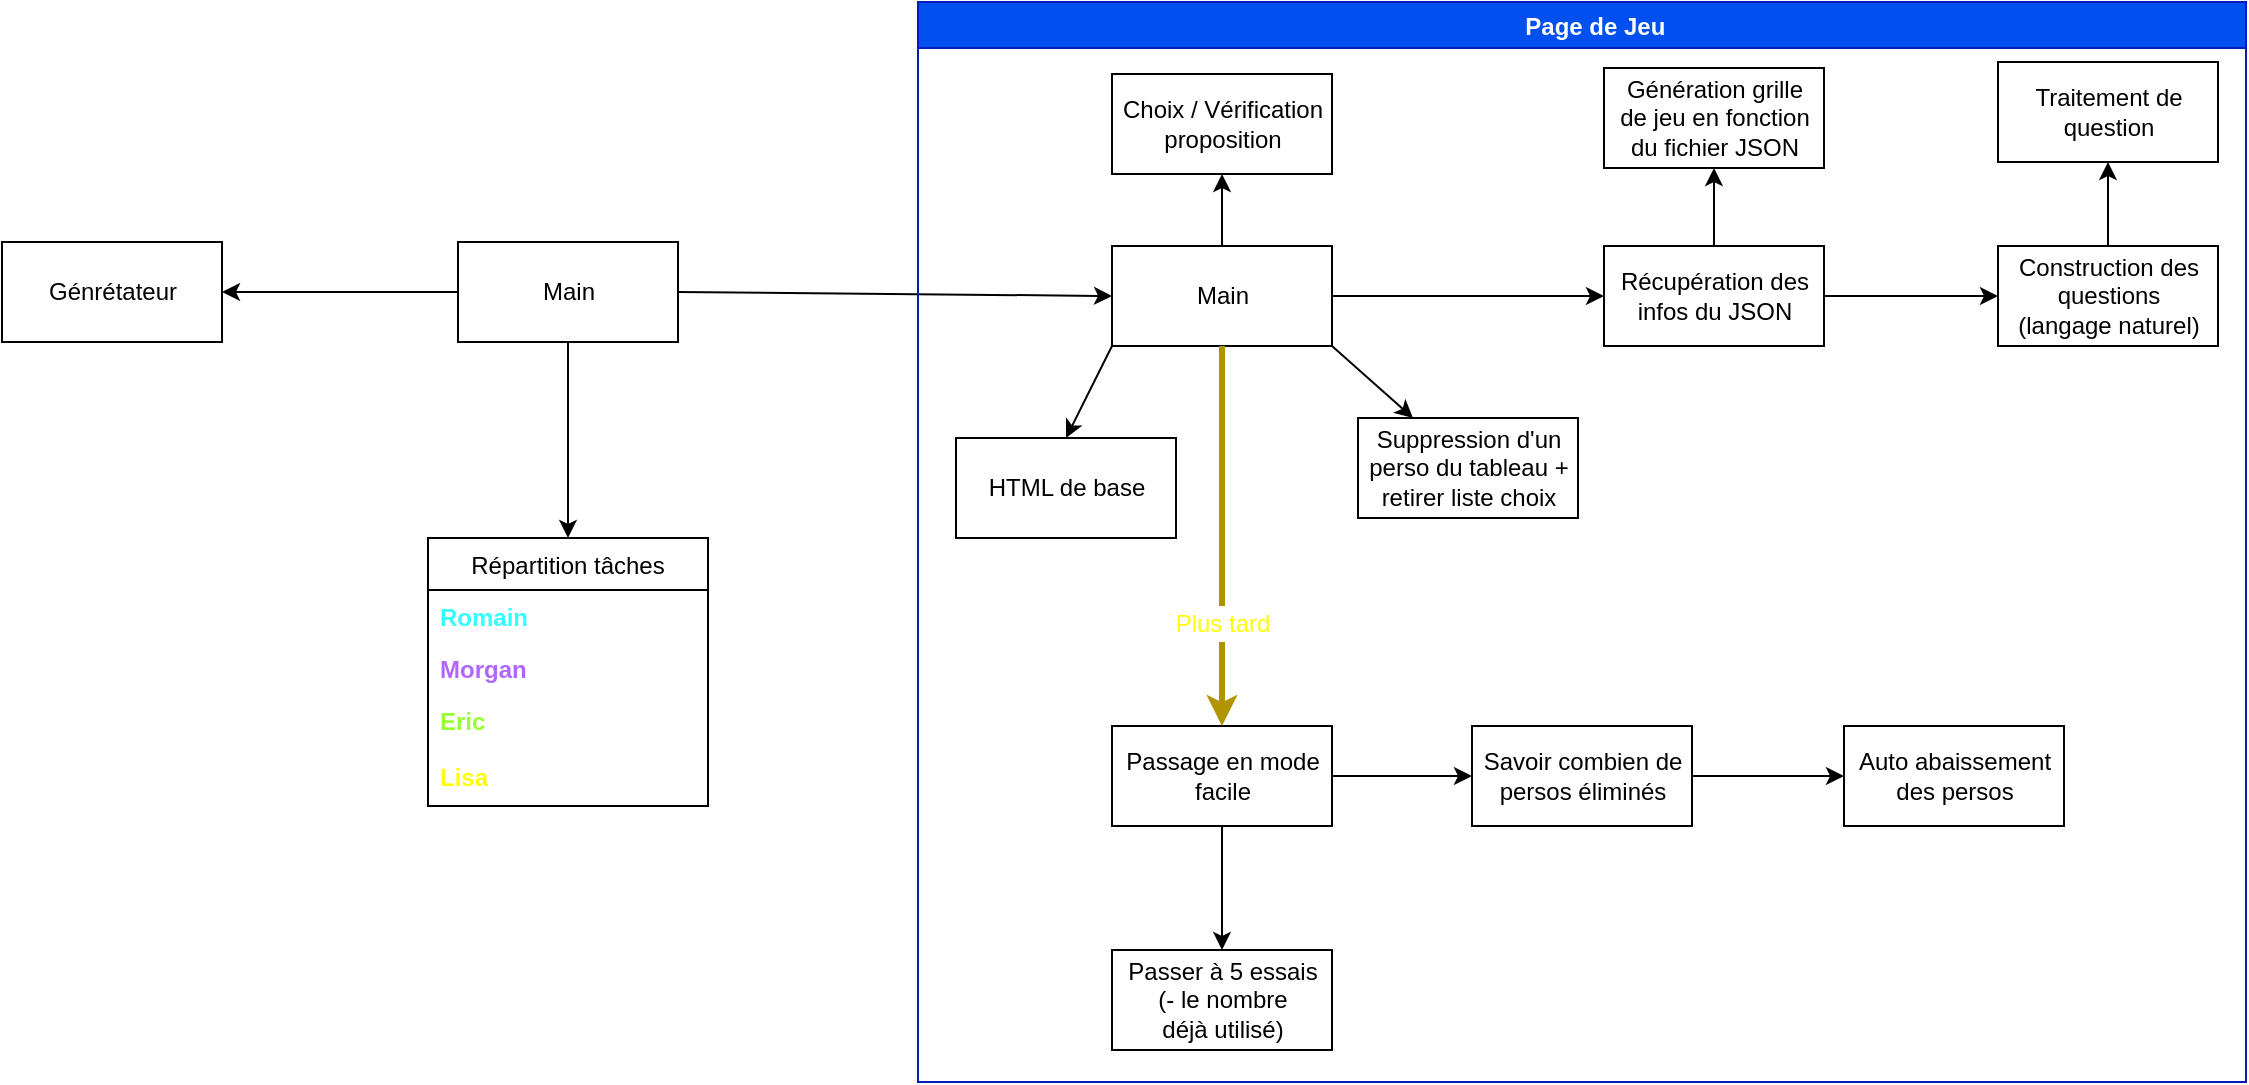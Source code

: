 <mxfile>
    <diagram id="qMyLJuKl_yyuFvdXFcjr" name="Page-1">
        <mxGraphModel dx="1107" dy="786" grid="0" gridSize="10" guides="1" tooltips="1" connect="1" arrows="1" fold="1" page="0" pageScale="1" pageWidth="1169" pageHeight="827" background="none" math="0" shadow="0">
            <root>
                <mxCell id="0"/>
                <mxCell id="1" parent="0"/>
                <mxCell id="5" style="edgeStyle=none;html=1;exitX=0;exitY=0.5;exitDx=0;exitDy=0;entryX=1;entryY=0.5;entryDx=0;entryDy=0;" edge="1" parent="1" source="2" target="3">
                    <mxGeometry relative="1" as="geometry"/>
                </mxCell>
                <mxCell id="6" style="edgeStyle=none;html=1;exitX=1;exitY=0.5;exitDx=0;exitDy=0;entryX=0;entryY=0.5;entryDx=0;entryDy=0;" edge="1" parent="1" source="2" target="4">
                    <mxGeometry relative="1" as="geometry"/>
                </mxCell>
                <mxCell id="36" style="edgeStyle=none;html=1;exitX=0.5;exitY=1;exitDx=0;exitDy=0;entryX=0.5;entryY=0;entryDx=0;entryDy=0;fontColor=#FFFF00;" edge="1" parent="1" source="2" target="31">
                    <mxGeometry relative="1" as="geometry"/>
                </mxCell>
                <mxCell id="2" value="Main" style="html=1;" vertex="1" parent="1">
                    <mxGeometry x="589" y="326" width="110" height="50" as="geometry"/>
                </mxCell>
                <mxCell id="3" value="Génrétateur" style="html=1;" vertex="1" parent="1">
                    <mxGeometry x="361" y="326" width="110" height="50" as="geometry"/>
                </mxCell>
                <mxCell id="30" value="    Page de Jeu" style="swimlane;fillColor=#0050ef;fontColor=#ffffff;strokeColor=#001DBC;gradientColor=none;swimlaneFillColor=none;" vertex="1" parent="1">
                    <mxGeometry x="819" y="206" width="664" height="540" as="geometry">
                        <mxRectangle x="813" y="330" width="110" height="23" as="alternateBounds"/>
                    </mxGeometry>
                </mxCell>
                <mxCell id="4" value="Main" style="html=1;" vertex="1" parent="30">
                    <mxGeometry x="97" y="122" width="110" height="50" as="geometry"/>
                </mxCell>
                <mxCell id="7" value="HTML de base" style="html=1;" vertex="1" parent="30">
                    <mxGeometry x="19" y="218" width="110" height="50" as="geometry"/>
                </mxCell>
                <mxCell id="8" style="edgeStyle=none;html=1;exitX=0;exitY=1;exitDx=0;exitDy=0;entryX=0.5;entryY=0;entryDx=0;entryDy=0;" edge="1" parent="30" source="4" target="7">
                    <mxGeometry relative="1" as="geometry"/>
                </mxCell>
                <mxCell id="9" value="Passage en mode&lt;br&gt;facile" style="html=1;" vertex="1" parent="30">
                    <mxGeometry x="97" y="362" width="110" height="50" as="geometry"/>
                </mxCell>
                <mxCell id="10" style="edgeStyle=none;html=1;exitX=0.5;exitY=1;exitDx=0;exitDy=0;entryX=0.5;entryY=0;entryDx=0;entryDy=0;fillColor=#e3c800;strokeColor=#B09500;strokeWidth=3;startArrow=none;" edge="1" parent="30" source="37" target="9">
                    <mxGeometry relative="1" as="geometry"/>
                </mxCell>
                <mxCell id="11" value="Récupération des&lt;br&gt;infos du JSON" style="html=1;" vertex="1" parent="30">
                    <mxGeometry x="343" y="122" width="110" height="50" as="geometry"/>
                </mxCell>
                <mxCell id="12" style="edgeStyle=none;html=1;exitX=1;exitY=0.5;exitDx=0;exitDy=0;entryX=0;entryY=0.5;entryDx=0;entryDy=0;" edge="1" parent="30" source="4" target="11">
                    <mxGeometry relative="1" as="geometry"/>
                </mxCell>
                <mxCell id="13" value="Génération grille&lt;br&gt;de jeu en fonction &lt;br&gt;du&amp;nbsp;fichier JSON" style="html=1;" vertex="1" parent="30">
                    <mxGeometry x="343" y="33" width="110" height="50" as="geometry"/>
                </mxCell>
                <mxCell id="14" style="edgeStyle=none;html=1;exitX=0.5;exitY=0;exitDx=0;exitDy=0;entryX=0.5;entryY=1;entryDx=0;entryDy=0;" edge="1" parent="30" source="11" target="13">
                    <mxGeometry relative="1" as="geometry"/>
                </mxCell>
                <mxCell id="16" value="Construction des&lt;br&gt;questions&lt;br&gt;(langage naturel)" style="html=1;" vertex="1" parent="30">
                    <mxGeometry x="540" y="122" width="110" height="50" as="geometry"/>
                </mxCell>
                <mxCell id="17" style="edgeStyle=none;html=1;exitX=1;exitY=0.5;exitDx=0;exitDy=0;entryX=0;entryY=0.5;entryDx=0;entryDy=0;" edge="1" parent="30" source="11" target="16">
                    <mxGeometry relative="1" as="geometry"/>
                </mxCell>
                <mxCell id="18" value="Traitement de&lt;br&gt;question" style="html=1;" vertex="1" parent="30">
                    <mxGeometry x="540" y="30" width="110" height="50" as="geometry"/>
                </mxCell>
                <mxCell id="19" style="edgeStyle=none;html=1;exitX=0.5;exitY=0;exitDx=0;exitDy=0;entryX=0.5;entryY=1;entryDx=0;entryDy=0;" edge="1" parent="30" source="16" target="18">
                    <mxGeometry relative="1" as="geometry"/>
                </mxCell>
                <mxCell id="20" value="Choix / Vérification&lt;br&gt;proposition" style="html=1;" vertex="1" parent="30">
                    <mxGeometry x="97" y="36" width="110" height="50" as="geometry"/>
                </mxCell>
                <mxCell id="21" style="edgeStyle=none;html=1;exitX=0.5;exitY=0;exitDx=0;exitDy=0;entryX=0.5;entryY=1;entryDx=0;entryDy=0;" edge="1" parent="30" source="4" target="20">
                    <mxGeometry relative="1" as="geometry"/>
                </mxCell>
                <mxCell id="22" value="Suppression d'un&lt;br&gt;perso du tableau +&lt;br&gt;retirer liste choix" style="html=1;" vertex="1" parent="30">
                    <mxGeometry x="220" y="208" width="110" height="50" as="geometry"/>
                </mxCell>
                <mxCell id="23" style="edgeStyle=none;html=1;exitX=1;exitY=1;exitDx=0;exitDy=0;entryX=0.25;entryY=0;entryDx=0;entryDy=0;" edge="1" parent="30" source="4" target="22">
                    <mxGeometry relative="1" as="geometry"/>
                </mxCell>
                <mxCell id="24" value="Auto abaissement&lt;br&gt;des persos" style="html=1;" vertex="1" parent="30">
                    <mxGeometry x="463" y="362" width="110" height="50" as="geometry"/>
                </mxCell>
                <mxCell id="27" style="edgeStyle=none;html=1;exitX=1;exitY=0.5;exitDx=0;exitDy=0;entryX=0;entryY=0.5;entryDx=0;entryDy=0;" edge="1" parent="30" source="25" target="24">
                    <mxGeometry relative="1" as="geometry"/>
                </mxCell>
                <mxCell id="25" value="Savoir combien de&lt;br&gt;persos éliminés" style="html=1;" vertex="1" parent="30">
                    <mxGeometry x="277" y="362" width="110" height="50" as="geometry"/>
                </mxCell>
                <mxCell id="26" style="edgeStyle=none;html=1;exitX=1;exitY=0.5;exitDx=0;exitDy=0;entryX=0;entryY=0.5;entryDx=0;entryDy=0;" edge="1" parent="30" source="9" target="25">
                    <mxGeometry relative="1" as="geometry"/>
                </mxCell>
                <mxCell id="28" value="Passer à 5 essais&lt;br&gt;(- le nombre &lt;br&gt;déjà utilisé)" style="html=1;" vertex="1" parent="30">
                    <mxGeometry x="97" y="474" width="110" height="50" as="geometry"/>
                </mxCell>
                <mxCell id="29" style="edgeStyle=none;html=1;exitX=0.5;exitY=1;exitDx=0;exitDy=0;" edge="1" parent="30" source="9" target="28">
                    <mxGeometry relative="1" as="geometry"/>
                </mxCell>
                <mxCell id="37" value="Plus tard" style="text;html=1;align=center;verticalAlign=middle;resizable=0;points=[];autosize=1;strokeColor=none;fillColor=none;fontColor=#FFFF00;" vertex="1" parent="30">
                    <mxGeometry x="123.5" y="302" width="57" height="18" as="geometry"/>
                </mxCell>
                <mxCell id="38" value="" style="edgeStyle=none;html=1;exitX=0.5;exitY=1;exitDx=0;exitDy=0;entryX=0.5;entryY=0;entryDx=0;entryDy=0;fillColor=#e3c800;strokeColor=#B09500;strokeWidth=3;endArrow=none;" edge="1" parent="30" source="4" target="37">
                    <mxGeometry relative="1" as="geometry">
                        <mxPoint x="971" y="378" as="sourcePoint"/>
                        <mxPoint x="971" y="568" as="targetPoint"/>
                    </mxGeometry>
                </mxCell>
                <mxCell id="31" value="Répartition tâches" style="swimlane;fontStyle=0;childLayout=stackLayout;horizontal=1;startSize=26;fillColor=none;horizontalStack=0;resizeParent=1;resizeParentMax=0;resizeLast=0;collapsible=1;marginBottom=0;" vertex="1" parent="1">
                    <mxGeometry x="574" y="474" width="140" height="134" as="geometry"/>
                </mxCell>
                <mxCell id="32" value="Romain" style="text;strokeColor=none;fillColor=none;align=left;verticalAlign=top;spacingLeft=4;spacingRight=4;overflow=hidden;rotatable=0;points=[[0,0.5],[1,0.5]];portConstraint=eastwest;fontStyle=1;fontColor=#33FFFF;" vertex="1" parent="31">
                    <mxGeometry y="26" width="140" height="26" as="geometry"/>
                </mxCell>
                <mxCell id="33" value="Morgan" style="text;strokeColor=none;fillColor=none;align=left;verticalAlign=top;spacingLeft=4;spacingRight=4;overflow=hidden;rotatable=0;points=[[0,0.5],[1,0.5]];portConstraint=eastwest;fontStyle=1;fontColor=#B266FF;" vertex="1" parent="31">
                    <mxGeometry y="52" width="140" height="26" as="geometry"/>
                </mxCell>
                <mxCell id="34" value="Eric&#10;" style="text;strokeColor=none;fillColor=none;align=left;verticalAlign=top;spacingLeft=4;spacingRight=4;overflow=hidden;rotatable=0;points=[[0,0.5],[1,0.5]];portConstraint=eastwest;fontStyle=1;fontColor=#99FF33;" vertex="1" parent="31">
                    <mxGeometry y="78" width="140" height="28" as="geometry"/>
                </mxCell>
                <mxCell id="35" value="Lisa" style="text;strokeColor=none;fillColor=none;align=left;verticalAlign=top;spacingLeft=4;spacingRight=4;overflow=hidden;rotatable=0;points=[[0,0.5],[1,0.5]];portConstraint=eastwest;fontStyle=1;fontColor=#FFFF00;" vertex="1" parent="31">
                    <mxGeometry y="106" width="140" height="28" as="geometry"/>
                </mxCell>
            </root>
        </mxGraphModel>
    </diagram>
</mxfile>